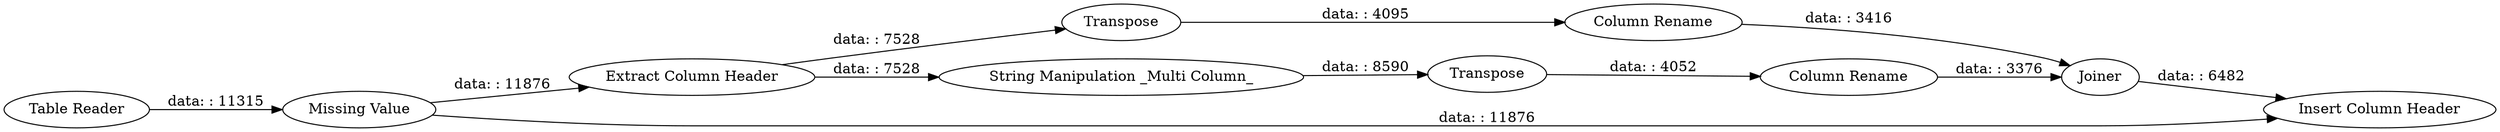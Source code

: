 digraph {
	"-8193631743252566868_147" [label="Column Rename"]
	"-8193631743252566868_136" [label="Missing Value"]
	"-8193631743252566868_146" [label="Table Reader"]
	"-8193631743252566868_144" [label=Joiner]
	"-8193631743252566868_138" [label="Extract Column Header"]
	"-8193631743252566868_141" [label="Insert Column Header"]
	"-8193631743252566868_148" [label="Column Rename"]
	"-8193631743252566868_143" [label=Transpose]
	"-8193631743252566868_140" [label="String Manipulation _Multi Column_"]
	"-8193631743252566868_142" [label=Transpose]
	"-8193631743252566868_142" -> "-8193631743252566868_148" [label="data: : 4052"]
	"-8193631743252566868_138" -> "-8193631743252566868_143" [label="data: : 7528"]
	"-8193631743252566868_138" -> "-8193631743252566868_140" [label="data: : 7528"]
	"-8193631743252566868_147" -> "-8193631743252566868_144" [label="data: : 3416"]
	"-8193631743252566868_136" -> "-8193631743252566868_138" [label="data: : 11876"]
	"-8193631743252566868_143" -> "-8193631743252566868_147" [label="data: : 4095"]
	"-8193631743252566868_140" -> "-8193631743252566868_142" [label="data: : 8590"]
	"-8193631743252566868_148" -> "-8193631743252566868_144" [label="data: : 3376"]
	"-8193631743252566868_146" -> "-8193631743252566868_136" [label="data: : 11315"]
	"-8193631743252566868_144" -> "-8193631743252566868_141" [label="data: : 6482"]
	"-8193631743252566868_136" -> "-8193631743252566868_141" [label="data: : 11876"]
	rankdir=LR
}
